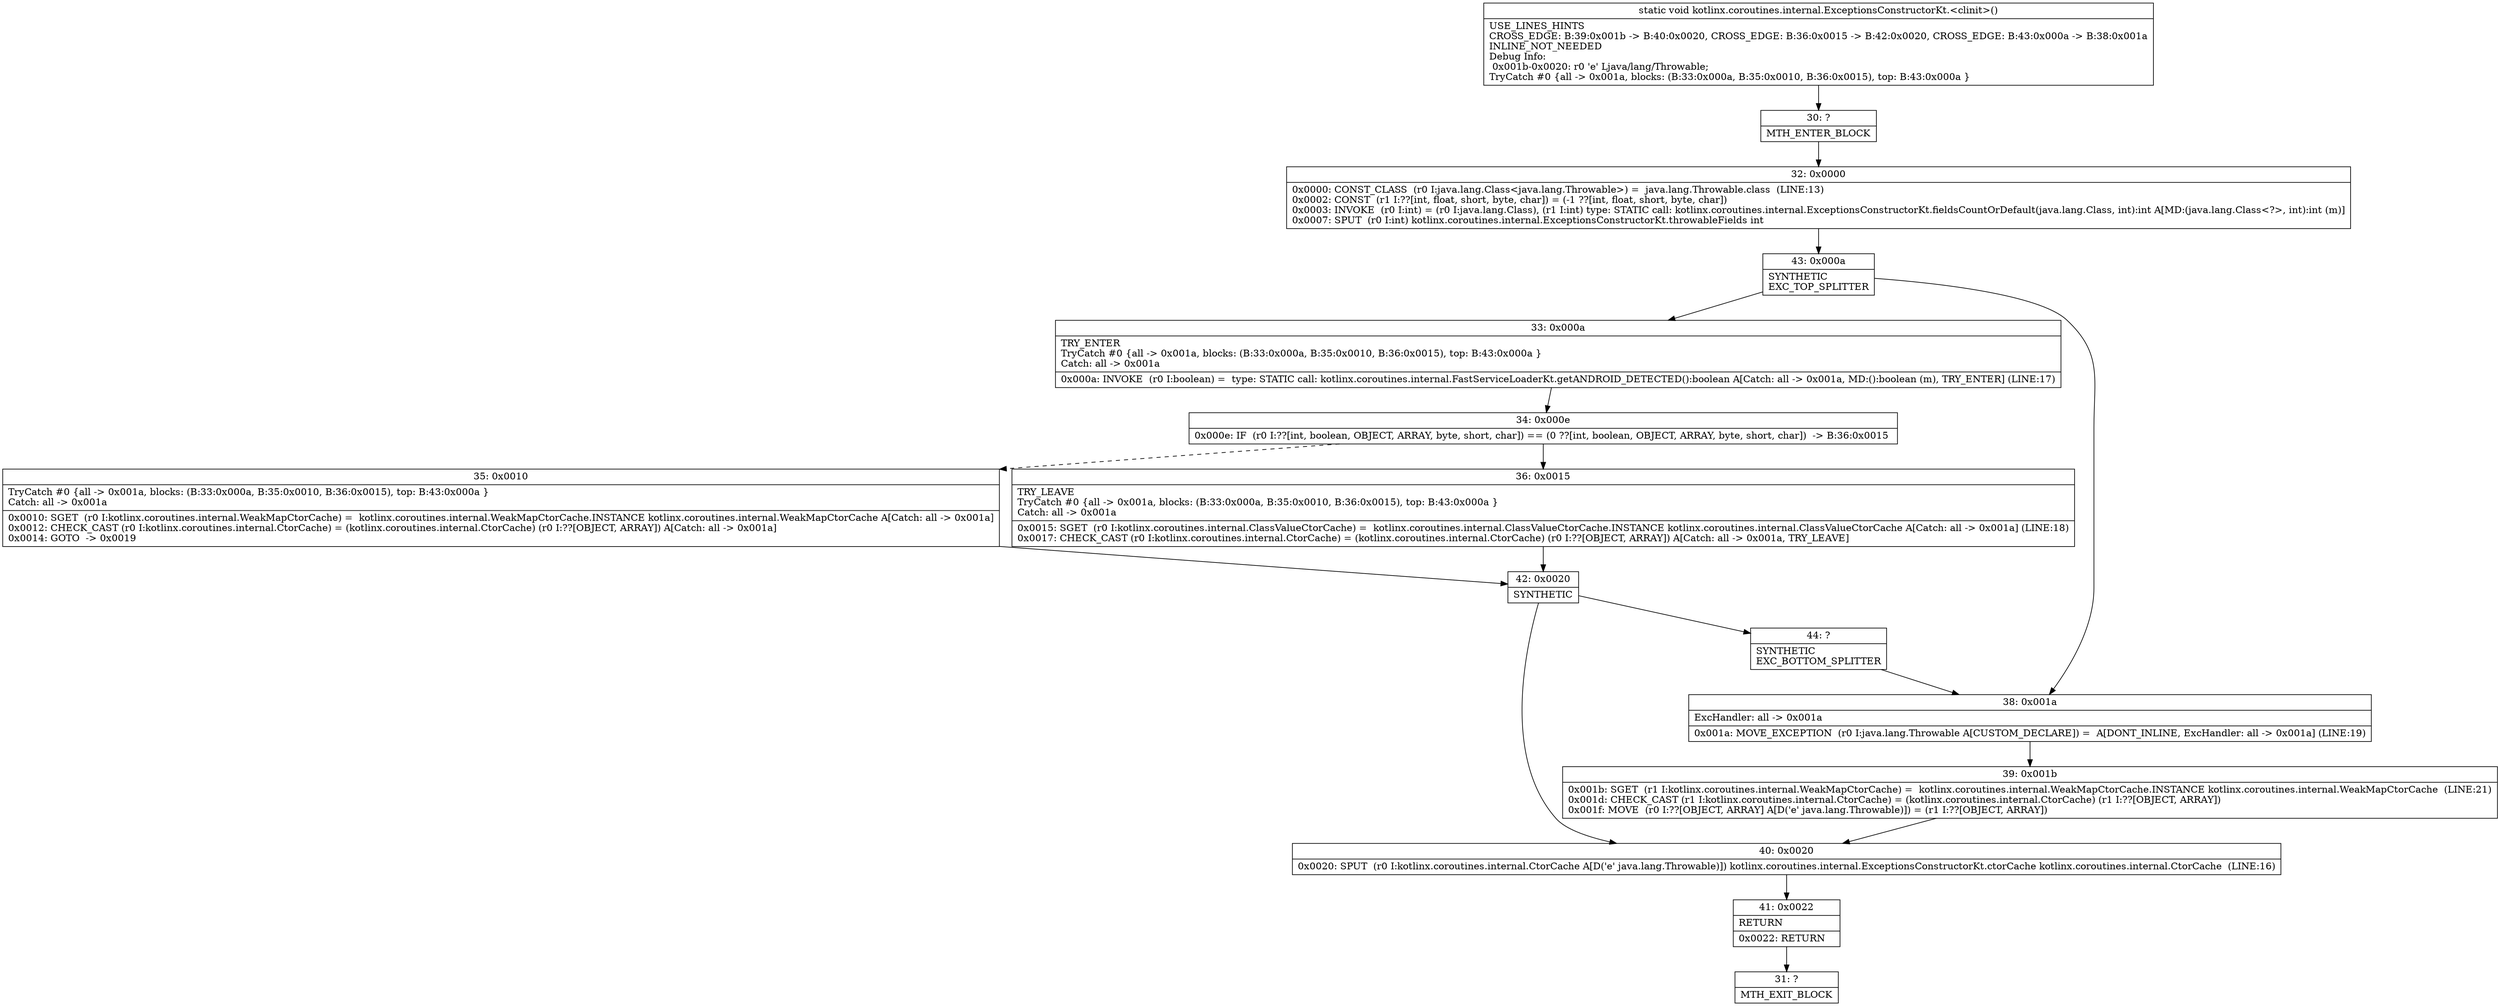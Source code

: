 digraph "CFG forkotlinx.coroutines.internal.ExceptionsConstructorKt.\<clinit\>()V" {
Node_30 [shape=record,label="{30\:\ ?|MTH_ENTER_BLOCK\l}"];
Node_32 [shape=record,label="{32\:\ 0x0000|0x0000: CONST_CLASS  (r0 I:java.lang.Class\<java.lang.Throwable\>) =  java.lang.Throwable.class  (LINE:13)\l0x0002: CONST  (r1 I:??[int, float, short, byte, char]) = (\-1 ??[int, float, short, byte, char]) \l0x0003: INVOKE  (r0 I:int) = (r0 I:java.lang.Class), (r1 I:int) type: STATIC call: kotlinx.coroutines.internal.ExceptionsConstructorKt.fieldsCountOrDefault(java.lang.Class, int):int A[MD:(java.lang.Class\<?\>, int):int (m)]\l0x0007: SPUT  (r0 I:int) kotlinx.coroutines.internal.ExceptionsConstructorKt.throwableFields int \l}"];
Node_43 [shape=record,label="{43\:\ 0x000a|SYNTHETIC\lEXC_TOP_SPLITTER\l}"];
Node_33 [shape=record,label="{33\:\ 0x000a|TRY_ENTER\lTryCatch #0 \{all \-\> 0x001a, blocks: (B:33:0x000a, B:35:0x0010, B:36:0x0015), top: B:43:0x000a \}\lCatch: all \-\> 0x001a\l|0x000a: INVOKE  (r0 I:boolean) =  type: STATIC call: kotlinx.coroutines.internal.FastServiceLoaderKt.getANDROID_DETECTED():boolean A[Catch: all \-\> 0x001a, MD:():boolean (m), TRY_ENTER] (LINE:17)\l}"];
Node_34 [shape=record,label="{34\:\ 0x000e|0x000e: IF  (r0 I:??[int, boolean, OBJECT, ARRAY, byte, short, char]) == (0 ??[int, boolean, OBJECT, ARRAY, byte, short, char])  \-\> B:36:0x0015 \l}"];
Node_35 [shape=record,label="{35\:\ 0x0010|TryCatch #0 \{all \-\> 0x001a, blocks: (B:33:0x000a, B:35:0x0010, B:36:0x0015), top: B:43:0x000a \}\lCatch: all \-\> 0x001a\l|0x0010: SGET  (r0 I:kotlinx.coroutines.internal.WeakMapCtorCache) =  kotlinx.coroutines.internal.WeakMapCtorCache.INSTANCE kotlinx.coroutines.internal.WeakMapCtorCache A[Catch: all \-\> 0x001a]\l0x0012: CHECK_CAST (r0 I:kotlinx.coroutines.internal.CtorCache) = (kotlinx.coroutines.internal.CtorCache) (r0 I:??[OBJECT, ARRAY]) A[Catch: all \-\> 0x001a]\l0x0014: GOTO  \-\> 0x0019 \l}"];
Node_42 [shape=record,label="{42\:\ 0x0020|SYNTHETIC\l}"];
Node_40 [shape=record,label="{40\:\ 0x0020|0x0020: SPUT  (r0 I:kotlinx.coroutines.internal.CtorCache A[D('e' java.lang.Throwable)]) kotlinx.coroutines.internal.ExceptionsConstructorKt.ctorCache kotlinx.coroutines.internal.CtorCache  (LINE:16)\l}"];
Node_41 [shape=record,label="{41\:\ 0x0022|RETURN\l|0x0022: RETURN   \l}"];
Node_31 [shape=record,label="{31\:\ ?|MTH_EXIT_BLOCK\l}"];
Node_44 [shape=record,label="{44\:\ ?|SYNTHETIC\lEXC_BOTTOM_SPLITTER\l}"];
Node_36 [shape=record,label="{36\:\ 0x0015|TRY_LEAVE\lTryCatch #0 \{all \-\> 0x001a, blocks: (B:33:0x000a, B:35:0x0010, B:36:0x0015), top: B:43:0x000a \}\lCatch: all \-\> 0x001a\l|0x0015: SGET  (r0 I:kotlinx.coroutines.internal.ClassValueCtorCache) =  kotlinx.coroutines.internal.ClassValueCtorCache.INSTANCE kotlinx.coroutines.internal.ClassValueCtorCache A[Catch: all \-\> 0x001a] (LINE:18)\l0x0017: CHECK_CAST (r0 I:kotlinx.coroutines.internal.CtorCache) = (kotlinx.coroutines.internal.CtorCache) (r0 I:??[OBJECT, ARRAY]) A[Catch: all \-\> 0x001a, TRY_LEAVE]\l}"];
Node_38 [shape=record,label="{38\:\ 0x001a|ExcHandler: all \-\> 0x001a\l|0x001a: MOVE_EXCEPTION  (r0 I:java.lang.Throwable A[CUSTOM_DECLARE]) =  A[DONT_INLINE, ExcHandler: all \-\> 0x001a] (LINE:19)\l}"];
Node_39 [shape=record,label="{39\:\ 0x001b|0x001b: SGET  (r1 I:kotlinx.coroutines.internal.WeakMapCtorCache) =  kotlinx.coroutines.internal.WeakMapCtorCache.INSTANCE kotlinx.coroutines.internal.WeakMapCtorCache  (LINE:21)\l0x001d: CHECK_CAST (r1 I:kotlinx.coroutines.internal.CtorCache) = (kotlinx.coroutines.internal.CtorCache) (r1 I:??[OBJECT, ARRAY]) \l0x001f: MOVE  (r0 I:??[OBJECT, ARRAY] A[D('e' java.lang.Throwable)]) = (r1 I:??[OBJECT, ARRAY]) \l}"];
MethodNode[shape=record,label="{static void kotlinx.coroutines.internal.ExceptionsConstructorKt.\<clinit\>()  | USE_LINES_HINTS\lCROSS_EDGE: B:39:0x001b \-\> B:40:0x0020, CROSS_EDGE: B:36:0x0015 \-\> B:42:0x0020, CROSS_EDGE: B:43:0x000a \-\> B:38:0x001a\lINLINE_NOT_NEEDED\lDebug Info:\l  0x001b\-0x0020: r0 'e' Ljava\/lang\/Throwable;\lTryCatch #0 \{all \-\> 0x001a, blocks: (B:33:0x000a, B:35:0x0010, B:36:0x0015), top: B:43:0x000a \}\l}"];
MethodNode -> Node_30;Node_30 -> Node_32;
Node_32 -> Node_43;
Node_43 -> Node_33;
Node_43 -> Node_38;
Node_33 -> Node_34;
Node_34 -> Node_35[style=dashed];
Node_34 -> Node_36;
Node_35 -> Node_42;
Node_42 -> Node_40;
Node_42 -> Node_44;
Node_40 -> Node_41;
Node_41 -> Node_31;
Node_44 -> Node_38;
Node_36 -> Node_42;
Node_38 -> Node_39;
Node_39 -> Node_40;
}

